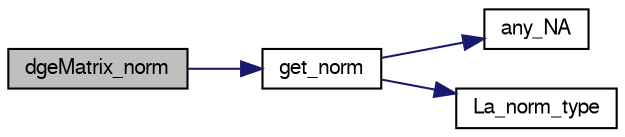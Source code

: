 digraph G
{
  edge [fontname="FreeSans",fontsize=10,labelfontname="FreeSans",labelfontsize=10];
  node [fontname="FreeSans",fontsize=10,shape=record];
  rankdir=LR;
  Node1 [label="dgeMatrix_norm",height=0.2,width=0.4,color="black", fillcolor="grey75", style="filled" fontcolor="black"];
  Node1 -> Node2 [color="midnightblue",fontsize=10,style="solid",fontname="FreeSans"];
  Node2 [label="get_norm",height=0.2,width=0.4,color="black", fillcolor="white", style="filled",URL="$dgeMatrix_8c.html#18e14d832081c8d7d6df7bd2f9e390f9"];
  Node2 -> Node3 [color="midnightblue",fontsize=10,style="solid",fontname="FreeSans"];
  Node3 [label="any_NA",height=0.2,width=0.4,color="black", fillcolor="white", style="filled",URL="$Mutils_8h.html#83b5182165f4bf1e4cb7157ca23a0623",tooltip="Check if slot(obj, &quot;x&quot;) contains any NA (or NaN)."];
  Node2 -> Node4 [color="midnightblue",fontsize=10,style="solid",fontname="FreeSans"];
  Node4 [label="La_norm_type",height=0.2,width=0.4,color="black", fillcolor="white", style="filled",URL="$Mutils_8c.html#e83d110234906231be64768d898c866c"];
}
